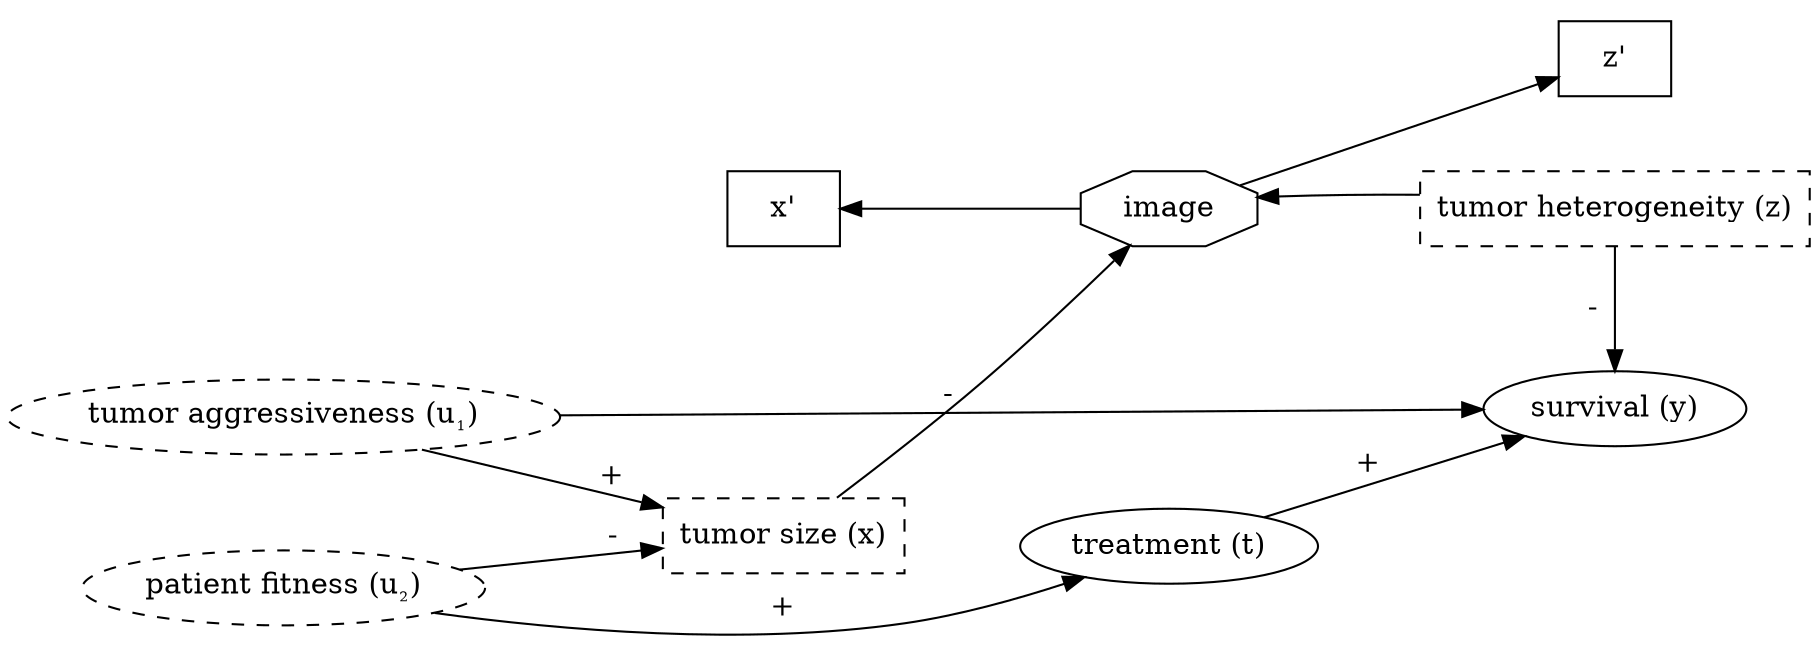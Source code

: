 // dot -Txdot dag.gv | dot2tex --graphstyle='scale=.5' -tmath --crop > dag.tex; pdflatex dag.tex;
digraph g {

    graph [ratio=.35]
    rankdir = LR

    // u1 [label="tumor agressiveness", style=dashed]
    // u2 [label="fitness", style=dashed]
    // x [label="variance", shape=rectangle]
    // t [label="treatment"]
    // y [label="survival"]
    // z [label="size", shape=rectangle]


    node [style=dashed, shape=ellipse]
    u_1 [label=<tumor&nbsp;aggressiveness&nbsp;(u<FONT POINT-SIZE='8'><SUB>1</SUB></FONT>)>]
    u_2 [label=<patient&nbsp;fitness&nbsp;(u<FONT POINT-SIZE='8'><SUB>2</SUB></FONT>)>]

    // u_1 [label="u_1\ntumor\ agressiveness"]
    // u_2 [label="u_2\npatient\ fitness"]
    x [shape=rectangle, label="tumor size (x)"]
    z [shape=rectangle, label="tumor heterogeneity (z)"]

    node [style=""]
    x_tilde [label="x'", shape=rectangle]
    z_tilde [label="z'", shape=rectangle]
    img [shape=octagon, label="image"]
    t [label="treatment (t)"]
    y [label="survival (y)"]

    u_2 -> x [label="-"]
    u_2 -> t [label="+"]
    u_1 -> x [label="+"]
    u_1 -> y [label="-   "]
    t -> y  [label="+"]
    z -> y  [label="-"]


    edge[style="", arrowhead=""]
    img -> x_tilde
    img -> z_tilde
    x -> img
    z -> img
    // z_tilde -> img 

    edge[style=invisible, arrowhead=none];
    x -> t -> x -> t
    img -> z
    // y -> t -> y -> t
    // t -> x
    // x_tilde -> t



    subgraph {
        rank=same z, y, z_tilde
    }
    subgraph {
        rank=same u_1 u_2
    }
    subgraph {
        rank=same t, img
    }
    subgraph {
        rank=same x, x_tilde
    }

}